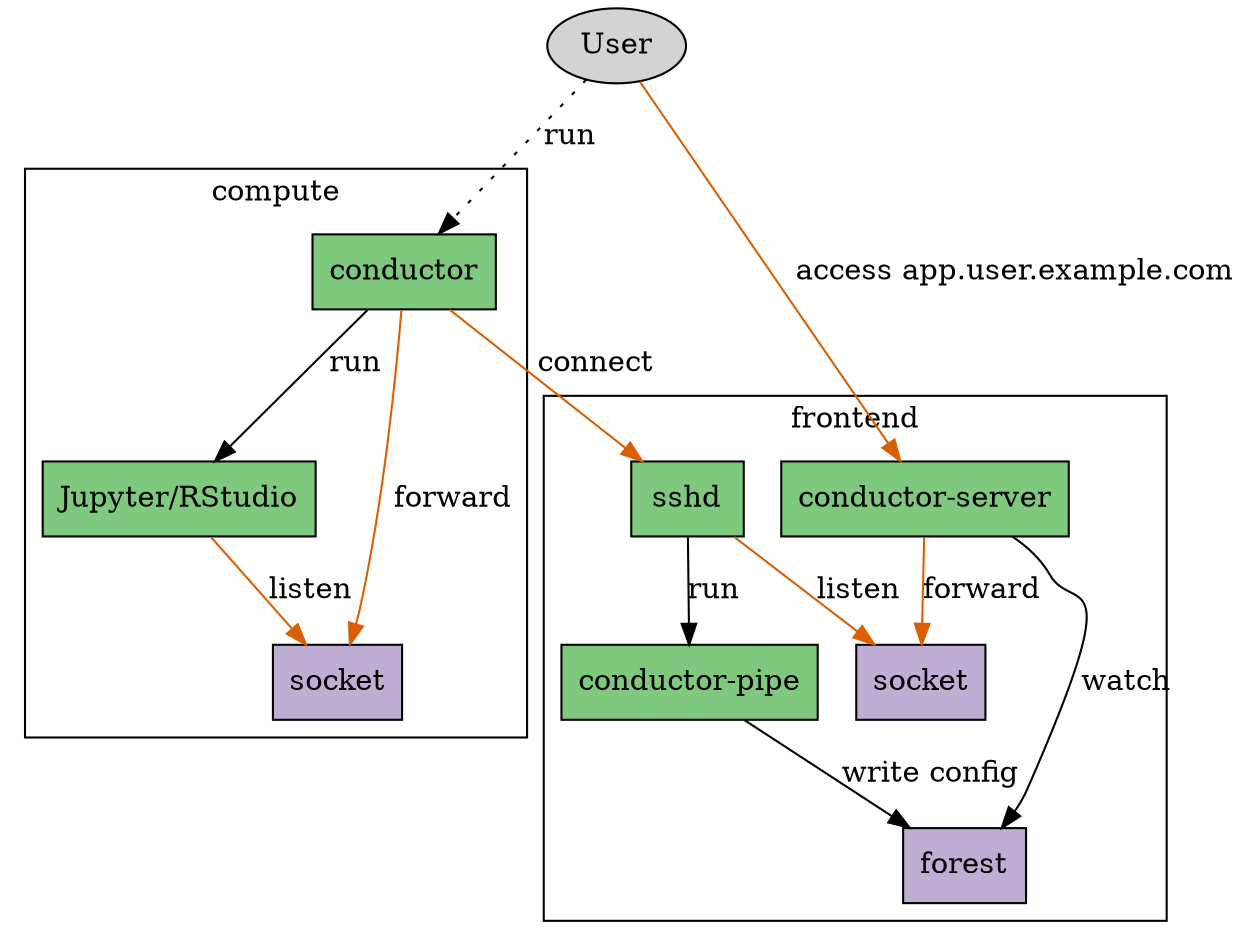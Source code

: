 digraph G {
	node [
		colorscheme="accent8"
		labeljust="l"
		style=filled
		]
	edge [
		colorscheme="dark28"
		]

	subgraph cluster_frontend {
		/* software */
		{
			node [
				fillcolor=1
				shape=record
			]
			conductorserver [label="conductor-server"];
			conductorpipe [label="conductor-pipe"];
			sshd [label="sshd"];
		}
		{
			node [
				fillcolor=2
				shape=record
			]
			forest [label="forest"];
			remotesocket [label="socket"];
		}

		label="frontend";
	}

	subgraph cluster_compute {
		/* software */
		{
			node [
				fillcolor=1
				shape=record
			]
			conductorclient [label="conductor"];
			app [label="Jupyter/RStudio"];
		}
		{
			node [
				fillcolor=2
				shape=record
			]
			localsocket [label="socket"];
		}

		label="compute";
	}

	user [label="User"];

	{
		edge [ color=2 ];
		conductorclient -> sshd [label="connect"];
		app -> localsocket [label="listen", color=2];
		conductorclient -> localsocket [label="forward"];
		conductorserver -> remotesocket [label="forward"];
		sshd -> remotesocket [label="listen"];
		user -> conductorserver [label="access app.user.example.com"];
	}
	conductorclient -> app [label="run"];
	conductorserver -> forest [label="watch"];
	sshd -> conductorpipe [label="run"];
	conductorpipe -> forest [label="write config"];
	user -> conductorclient [label="run", style=dotted];
	//remotesocket -> localsocket [label="forward"];
}

